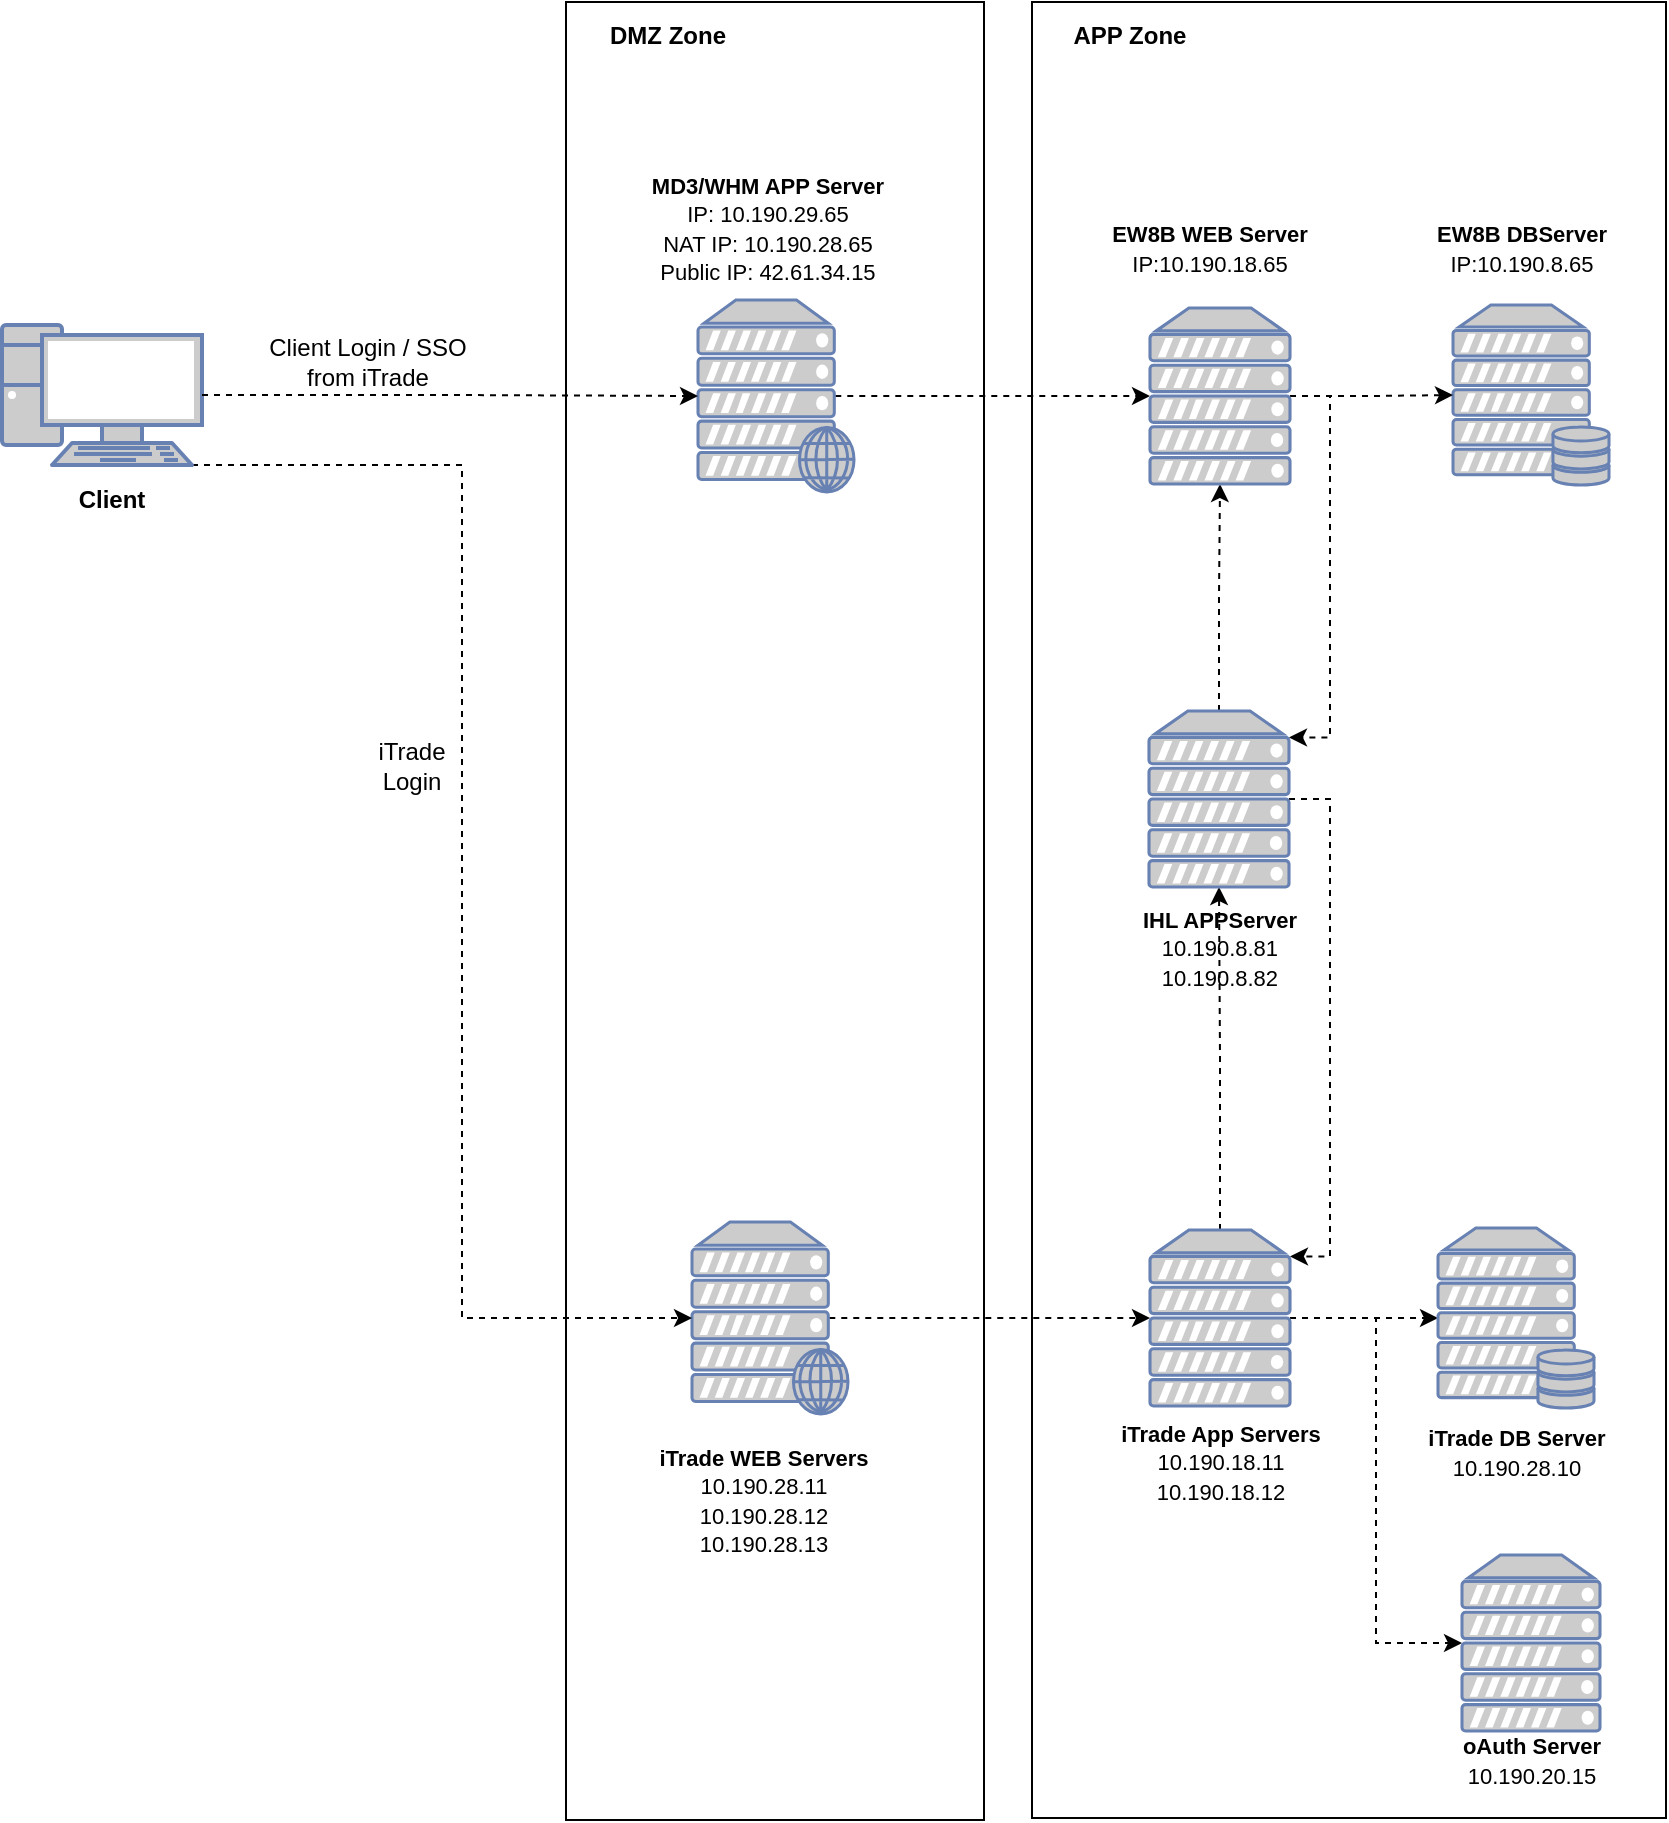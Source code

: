 <mxfile version="12.0.2" type="github" pages="1"><diagram id="m9z1kv1yMVufmjInLXbr" name="Page-1"><mxGraphModel dx="905" dy="697" grid="1" gridSize="10" guides="1" tooltips="1" connect="1" arrows="1" fold="1" page="1" pageScale="1" pageWidth="827" pageHeight="1169" math="0" shadow="0"><root><mxCell id="0"/><mxCell id="1" parent="0"/><mxCell id="nEgnKhlSyzTlgkXomdg9-26" value="" style="rounded=0;whiteSpace=wrap;html=1;" vertex="1" parent="1"><mxGeometry x="545" y="40" width="317" height="908" as="geometry"/></mxCell><mxCell id="ELEMpbpWukGzMjEB0hTz-18" value="&lt;font style=&quot;font-size: 11px&quot;&gt;&lt;b&gt;iTrade App Servers&lt;/b&gt;&lt;/font&gt;&lt;br&gt;&lt;font style=&quot;font-size: 11px&quot;&gt;10.190.18.11&lt;br&gt;10.190.18.12&lt;br&gt;&lt;/font&gt;" style="text;html=1;strokeColor=none;fillColor=none;align=center;verticalAlign=middle;whiteSpace=wrap;rounded=0;" parent="1" vertex="1"><mxGeometry x="586.5" y="743" width="105" height="54" as="geometry"/></mxCell><mxCell id="ELEMpbpWukGzMjEB0hTz-22" value="&lt;font style=&quot;font-size: 11px&quot;&gt;&lt;b&gt;IHL APPServer&lt;br&gt;&lt;/b&gt;&lt;/font&gt;&lt;font style=&quot;font-size: 11px&quot;&gt;10.190.8.81&lt;br&gt;10.190.8.82&lt;/font&gt;" style="text;html=1;strokeColor=none;fillColor=none;align=center;verticalAlign=middle;whiteSpace=wrap;rounded=0;" parent="1" vertex="1"><mxGeometry x="589" y="490.5" width="100" height="45" as="geometry"/></mxCell><mxCell id="nEgnKhlSyzTlgkXomdg9-4" value="" style="rounded=0;whiteSpace=wrap;html=1;" vertex="1" parent="1"><mxGeometry x="312" y="40" width="209" height="909" as="geometry"/></mxCell><mxCell id="nEgnKhlSyzTlgkXomdg9-5" value="" style="fontColor=#0066CC;verticalAlign=top;verticalLabelPosition=bottom;labelPosition=center;align=center;html=1;outlineConnect=0;fillColor=#CCCCCC;strokeColor=#6881B3;gradientColor=none;gradientDirection=north;strokeWidth=2;shape=mxgraph.networks.server;" vertex="1" parent="1"><mxGeometry x="760" y="816.5" width="69" height="88" as="geometry"/></mxCell><mxCell id="nEgnKhlSyzTlgkXomdg9-6" value="&lt;b style=&quot;font-size: 11px&quot;&gt;oAuth Server&lt;br&gt;&lt;/b&gt;&lt;font style=&quot;font-size: 11px&quot;&gt;10.190.20.15&lt;/font&gt;" style="text;html=1;strokeColor=none;fillColor=none;align=center;verticalAlign=middle;whiteSpace=wrap;rounded=0;" vertex="1" parent="1"><mxGeometry x="749.5" y="904.5" width="90" height="29" as="geometry"/></mxCell><mxCell id="nEgnKhlSyzTlgkXomdg9-27" value="" style="fontColor=#0066CC;verticalAlign=top;verticalLabelPosition=bottom;labelPosition=center;align=center;html=1;outlineConnect=0;fillColor=#CCCCCC;strokeColor=#6881B3;gradientColor=none;gradientDirection=north;strokeWidth=2;shape=mxgraph.networks.server_storage;" vertex="1" parent="1"><mxGeometry x="755.5" y="191.5" width="78" height="90" as="geometry"/></mxCell><mxCell id="nEgnKhlSyzTlgkXomdg9-85" style="edgeStyle=orthogonalEdgeStyle;rounded=0;orthogonalLoop=1;jettySize=auto;html=1;exitX=0.88;exitY=0.5;exitDx=0;exitDy=0;exitPerimeter=0;entryX=0;entryY=0.5;entryDx=0;entryDy=0;entryPerimeter=0;dashed=1;strokeColor=#000000;" edge="1" parent="1" source="nEgnKhlSyzTlgkXomdg9-30" target="nEgnKhlSyzTlgkXomdg9-79"><mxGeometry relative="1" as="geometry"/></mxCell><mxCell id="nEgnKhlSyzTlgkXomdg9-30" value="" style="fontColor=#0066CC;verticalAlign=top;verticalLabelPosition=bottom;labelPosition=center;align=center;html=1;outlineConnect=0;fillColor=#CCCCCC;strokeColor=#6881B3;gradientColor=none;gradientDirection=north;strokeWidth=2;shape=mxgraph.networks.web_server;" vertex="1" parent="1"><mxGeometry x="378" y="189" width="78" height="96" as="geometry"/></mxCell><mxCell id="nEgnKhlSyzTlgkXomdg9-88" style="edgeStyle=orthogonalEdgeStyle;rounded=0;orthogonalLoop=1;jettySize=auto;html=1;exitX=1;exitY=0.5;exitDx=0;exitDy=0;exitPerimeter=0;entryX=0;entryY=0.5;entryDx=0;entryDy=0;entryPerimeter=0;dashed=1;strokeColor=#000000;" edge="1" parent="1" source="nEgnKhlSyzTlgkXomdg9-32" target="nEgnKhlSyzTlgkXomdg9-64"><mxGeometry relative="1" as="geometry"/></mxCell><mxCell id="nEgnKhlSyzTlgkXomdg9-99" style="edgeStyle=orthogonalEdgeStyle;rounded=0;orthogonalLoop=1;jettySize=auto;html=1;exitX=1;exitY=0.5;exitDx=0;exitDy=0;exitPerimeter=0;entryX=0;entryY=0.5;entryDx=0;entryDy=0;entryPerimeter=0;dashed=1;strokeColor=#000000;" edge="1" parent="1" source="nEgnKhlSyzTlgkXomdg9-32" target="nEgnKhlSyzTlgkXomdg9-5"><mxGeometry relative="1" as="geometry"/></mxCell><mxCell id="nEgnKhlSyzTlgkXomdg9-102" style="edgeStyle=orthogonalEdgeStyle;rounded=0;orthogonalLoop=1;jettySize=auto;html=1;exitX=0.5;exitY=0;exitDx=0;exitDy=0;exitPerimeter=0;entryX=0.5;entryY=1;entryDx=0;entryDy=0;entryPerimeter=0;dashed=1;strokeColor=#000000;" edge="1" parent="1" source="nEgnKhlSyzTlgkXomdg9-32" target="nEgnKhlSyzTlgkXomdg9-78"><mxGeometry relative="1" as="geometry"/></mxCell><mxCell id="nEgnKhlSyzTlgkXomdg9-32" value="" style="fontColor=#0066CC;verticalAlign=top;verticalLabelPosition=bottom;labelPosition=center;align=center;html=1;outlineConnect=0;fillColor=#CCCCCC;strokeColor=#6881B3;gradientColor=none;gradientDirection=north;strokeWidth=2;shape=mxgraph.networks.server;" vertex="1" parent="1"><mxGeometry x="604" y="654" width="70" height="88" as="geometry"/></mxCell><mxCell id="nEgnKhlSyzTlgkXomdg9-33" value="&lt;b&gt;&lt;font style=&quot;font-size: 11px&quot;&gt;iTrade DB Server&lt;/font&gt;&lt;/b&gt;&lt;br&gt;&lt;font&gt;&lt;span style=&quot;font-size: 11px&quot;&gt;10.190.28.10&lt;/span&gt;&lt;br&gt;&lt;/font&gt;" style="text;html=1;strokeColor=none;fillColor=none;align=center;verticalAlign=middle;whiteSpace=wrap;rounded=0;" vertex="1" parent="1"><mxGeometry x="734.5" y="746" width="105" height="37" as="geometry"/></mxCell><mxCell id="nEgnKhlSyzTlgkXomdg9-34" value="&lt;font style=&quot;font-size: 11px&quot;&gt;&lt;b&gt;iTrade WEB Servers&lt;/b&gt;&lt;/font&gt;&lt;br&gt;&lt;font&gt;&lt;span style=&quot;font-size: 11px&quot;&gt;10.190.28.11&lt;/span&gt;&lt;br&gt;&lt;span style=&quot;font-size: 11px&quot;&gt;10.190.28.12&lt;/span&gt;&lt;br&gt;&lt;span style=&quot;font-size: 11px&quot;&gt;10.190.28.13&lt;/span&gt;&lt;br&gt;&lt;/font&gt;" style="text;html=1;strokeColor=none;fillColor=none;align=center;verticalAlign=middle;whiteSpace=wrap;rounded=0;" vertex="1" parent="1"><mxGeometry x="351" y="750.5" width="120" height="76" as="geometry"/></mxCell><mxCell id="nEgnKhlSyzTlgkXomdg9-38" value="&lt;b style=&quot;font-size: 11px&quot;&gt;&lt;font style=&quot;font-size: 11px&quot;&gt;MD3/WHM APP Server&lt;/font&gt;&lt;/b&gt;&lt;font style=&quot;font-size: 11px&quot;&gt;&lt;b&gt;&lt;font style=&quot;font-size: 11px&quot;&gt;&lt;br&gt;&lt;/font&gt;&lt;/b&gt;&lt;font style=&quot;font-size: 11px&quot;&gt;IP: 10.190.29.65&lt;br&gt;NAT IP: 10.190.28.65&lt;br&gt;Public IP: 42.61.34.15&lt;br&gt;&lt;/font&gt;&lt;/font&gt;" style="text;html=1;strokeColor=none;fillColor=none;align=center;verticalAlign=middle;whiteSpace=wrap;rounded=0;" vertex="1" parent="1"><mxGeometry x="348" y="121" width="130" height="63" as="geometry"/></mxCell><mxCell id="nEgnKhlSyzTlgkXomdg9-87" style="edgeStyle=orthogonalEdgeStyle;rounded=0;orthogonalLoop=1;jettySize=auto;html=1;exitX=0.88;exitY=0.5;exitDx=0;exitDy=0;exitPerimeter=0;entryX=0;entryY=0.5;entryDx=0;entryDy=0;entryPerimeter=0;dashed=1;strokeColor=#000000;" edge="1" parent="1" source="nEgnKhlSyzTlgkXomdg9-39" target="nEgnKhlSyzTlgkXomdg9-32"><mxGeometry relative="1" as="geometry"/></mxCell><mxCell id="nEgnKhlSyzTlgkXomdg9-39" value="" style="fontColor=#0066CC;verticalAlign=top;verticalLabelPosition=bottom;labelPosition=center;align=center;html=1;outlineConnect=0;fillColor=#CCCCCC;strokeColor=#6881B3;gradientColor=none;gradientDirection=north;strokeWidth=2;shape=mxgraph.networks.web_server;" vertex="1" parent="1"><mxGeometry x="375" y="650" width="78" height="96" as="geometry"/></mxCell><mxCell id="nEgnKhlSyzTlgkXomdg9-40" value="&lt;b style=&quot;font-size: 11px&quot;&gt;&lt;font style=&quot;font-size: 11px&quot;&gt;EW8B WEB Server&lt;/font&gt;&lt;/b&gt;&lt;font style=&quot;font-size: 11px&quot;&gt;&lt;b&gt;&lt;font style=&quot;font-size: 11px&quot;&gt;&lt;br&gt;&lt;/font&gt;&lt;/b&gt;&lt;font style=&quot;font-size: 11px&quot;&gt;IP:10.190.18.65&lt;/font&gt;&lt;/font&gt;" style="text;html=1;strokeColor=none;fillColor=none;align=center;verticalAlign=middle;whiteSpace=wrap;rounded=0;" vertex="1" parent="1"><mxGeometry x="579" y="142" width="110" height="42" as="geometry"/></mxCell><mxCell id="nEgnKhlSyzTlgkXomdg9-104" style="edgeStyle=orthogonalEdgeStyle;rounded=0;orthogonalLoop=1;jettySize=auto;html=1;exitX=0.95;exitY=1;exitDx=0;exitDy=0;exitPerimeter=0;entryX=0;entryY=0.5;entryDx=0;entryDy=0;entryPerimeter=0;dashed=1;strokeColor=#000000;" edge="1" parent="1" source="nEgnKhlSyzTlgkXomdg9-49" target="nEgnKhlSyzTlgkXomdg9-39"><mxGeometry relative="1" as="geometry"><Array as="points"><mxPoint x="260" y="272"/><mxPoint x="260" y="698"/></Array></mxGeometry></mxCell><mxCell id="nEgnKhlSyzTlgkXomdg9-49" value="" style="fontColor=#0066CC;verticalAlign=top;verticalLabelPosition=bottom;labelPosition=center;align=center;html=1;outlineConnect=0;fillColor=#CCCCCC;strokeColor=#6881B3;gradientColor=none;gradientDirection=north;strokeWidth=2;shape=mxgraph.networks.pc;" vertex="1" parent="1"><mxGeometry x="30" y="201.5" width="100" height="70" as="geometry"/></mxCell><mxCell id="nEgnKhlSyzTlgkXomdg9-51" value="&lt;font style=&quot;font-size: 11px&quot;&gt;&lt;b&gt;EW8B DBServer&lt;/b&gt;&lt;/font&gt;&lt;font style=&quot;font-size: 11px&quot;&gt;&lt;font style=&quot;font-size: 11px&quot;&gt;&lt;b&gt;&lt;br&gt;&lt;/b&gt;&lt;/font&gt;&lt;font style=&quot;font-size: 11px&quot;&gt;IP:10.190.8.65&lt;/font&gt;&lt;/font&gt;" style="text;html=1;strokeColor=none;fillColor=none;align=center;verticalAlign=middle;whiteSpace=wrap;rounded=0;" vertex="1" parent="1"><mxGeometry x="735" y="148" width="110" height="30" as="geometry"/></mxCell><mxCell id="nEgnKhlSyzTlgkXomdg9-53" value="&lt;font style=&quot;font-size: 12px&quot;&gt;&lt;b&gt;Client&lt;/b&gt;&lt;/font&gt;" style="text;html=1;strokeColor=none;fillColor=none;align=center;verticalAlign=middle;whiteSpace=wrap;rounded=0;" vertex="1" parent="1"><mxGeometry x="30" y="275.5" width="110" height="27" as="geometry"/></mxCell><mxCell id="nEgnKhlSyzTlgkXomdg9-54" style="edgeStyle=orthogonalEdgeStyle;rounded=0;orthogonalLoop=1;jettySize=auto;html=1;entryX=0;entryY=0.5;entryDx=0;entryDy=0;entryPerimeter=0;dashed=1;strokeColor=#000000;" edge="1" parent="1" source="nEgnKhlSyzTlgkXomdg9-49" target="nEgnKhlSyzTlgkXomdg9-30"><mxGeometry relative="1" as="geometry"><mxPoint x="-66" y="289.5" as="sourcePoint"/></mxGeometry></mxCell><mxCell id="nEgnKhlSyzTlgkXomdg9-57" value="Client Login / SSO from iTrade" style="text;html=1;strokeColor=none;fillColor=none;align=center;verticalAlign=middle;whiteSpace=wrap;rounded=0;" vertex="1" parent="1"><mxGeometry x="153" y="206.5" width="120" height="27" as="geometry"/></mxCell><mxCell id="nEgnKhlSyzTlgkXomdg9-58" value="&lt;font style=&quot;font-size: 12px&quot;&gt;iTrade Login&lt;/font&gt;" style="text;html=1;strokeColor=none;fillColor=none;align=center;verticalAlign=middle;whiteSpace=wrap;rounded=0;" vertex="1" parent="1"><mxGeometry x="210" y="405.5" width="50" height="33" as="geometry"/></mxCell><mxCell id="nEgnKhlSyzTlgkXomdg9-64" value="" style="fontColor=#0066CC;verticalAlign=top;verticalLabelPosition=bottom;labelPosition=center;align=center;html=1;outlineConnect=0;fillColor=#CCCCCC;strokeColor=#6881B3;gradientColor=none;gradientDirection=north;strokeWidth=2;shape=mxgraph.networks.server_storage;" vertex="1" parent="1"><mxGeometry x="748" y="653" width="78" height="90" as="geometry"/></mxCell><mxCell id="nEgnKhlSyzTlgkXomdg9-76" value="&lt;b&gt;DMZ Zone&lt;/b&gt;" style="text;html=1;strokeColor=none;fillColor=none;align=center;verticalAlign=middle;whiteSpace=wrap;rounded=0;" vertex="1" parent="1"><mxGeometry x="319" y="46.5" width="88" height="20" as="geometry"/></mxCell><mxCell id="nEgnKhlSyzTlgkXomdg9-77" value="&lt;b&gt;APP Zone&lt;/b&gt;" style="text;html=1;strokeColor=none;fillColor=none;align=center;verticalAlign=middle;whiteSpace=wrap;rounded=0;" vertex="1" parent="1"><mxGeometry x="549.5" y="46.5" width="88" height="20" as="geometry"/></mxCell><mxCell id="nEgnKhlSyzTlgkXomdg9-98" style="edgeStyle=orthogonalEdgeStyle;rounded=0;orthogonalLoop=1;jettySize=auto;html=1;exitX=0.5;exitY=0;exitDx=0;exitDy=0;exitPerimeter=0;entryX=0.5;entryY=1;entryDx=0;entryDy=0;entryPerimeter=0;dashed=1;strokeColor=#000000;" edge="1" parent="1" source="nEgnKhlSyzTlgkXomdg9-78" target="nEgnKhlSyzTlgkXomdg9-79"><mxGeometry relative="1" as="geometry"/></mxCell><mxCell id="nEgnKhlSyzTlgkXomdg9-101" style="edgeStyle=orthogonalEdgeStyle;rounded=0;orthogonalLoop=1;jettySize=auto;html=1;exitX=1;exitY=0.5;exitDx=0;exitDy=0;exitPerimeter=0;entryX=1;entryY=0.15;entryDx=0;entryDy=0;entryPerimeter=0;dashed=1;strokeColor=#000000;" edge="1" parent="1" source="nEgnKhlSyzTlgkXomdg9-78" target="nEgnKhlSyzTlgkXomdg9-32"><mxGeometry relative="1" as="geometry"/></mxCell><mxCell id="nEgnKhlSyzTlgkXomdg9-78" value="" style="fontColor=#0066CC;verticalAlign=top;verticalLabelPosition=bottom;labelPosition=center;align=center;html=1;outlineConnect=0;fillColor=#CCCCCC;strokeColor=#6881B3;gradientColor=none;gradientDirection=north;strokeWidth=2;shape=mxgraph.networks.server;" vertex="1" parent="1"><mxGeometry x="603.5" y="394.5" width="70" height="88" as="geometry"/></mxCell><mxCell id="nEgnKhlSyzTlgkXomdg9-86" style="edgeStyle=orthogonalEdgeStyle;rounded=0;orthogonalLoop=1;jettySize=auto;html=1;exitX=1;exitY=0.5;exitDx=0;exitDy=0;exitPerimeter=0;entryX=0;entryY=0.5;entryDx=0;entryDy=0;entryPerimeter=0;dashed=1;strokeColor=#000000;" edge="1" parent="1" source="nEgnKhlSyzTlgkXomdg9-79" target="nEgnKhlSyzTlgkXomdg9-27"><mxGeometry relative="1" as="geometry"/></mxCell><mxCell id="nEgnKhlSyzTlgkXomdg9-97" style="edgeStyle=orthogonalEdgeStyle;rounded=0;orthogonalLoop=1;jettySize=auto;html=1;exitX=1;exitY=0.5;exitDx=0;exitDy=0;exitPerimeter=0;entryX=1;entryY=0.15;entryDx=0;entryDy=0;entryPerimeter=0;dashed=1;strokeColor=#000000;" edge="1" parent="1" source="nEgnKhlSyzTlgkXomdg9-79" target="nEgnKhlSyzTlgkXomdg9-78"><mxGeometry relative="1" as="geometry"/></mxCell><mxCell id="nEgnKhlSyzTlgkXomdg9-79" value="" style="fontColor=#0066CC;verticalAlign=top;verticalLabelPosition=bottom;labelPosition=center;align=center;html=1;outlineConnect=0;fillColor=#CCCCCC;strokeColor=#6881B3;gradientColor=none;gradientDirection=north;strokeWidth=2;shape=mxgraph.networks.server;" vertex="1" parent="1"><mxGeometry x="604" y="193" width="70" height="88" as="geometry"/></mxCell></root></mxGraphModel></diagram></mxfile>